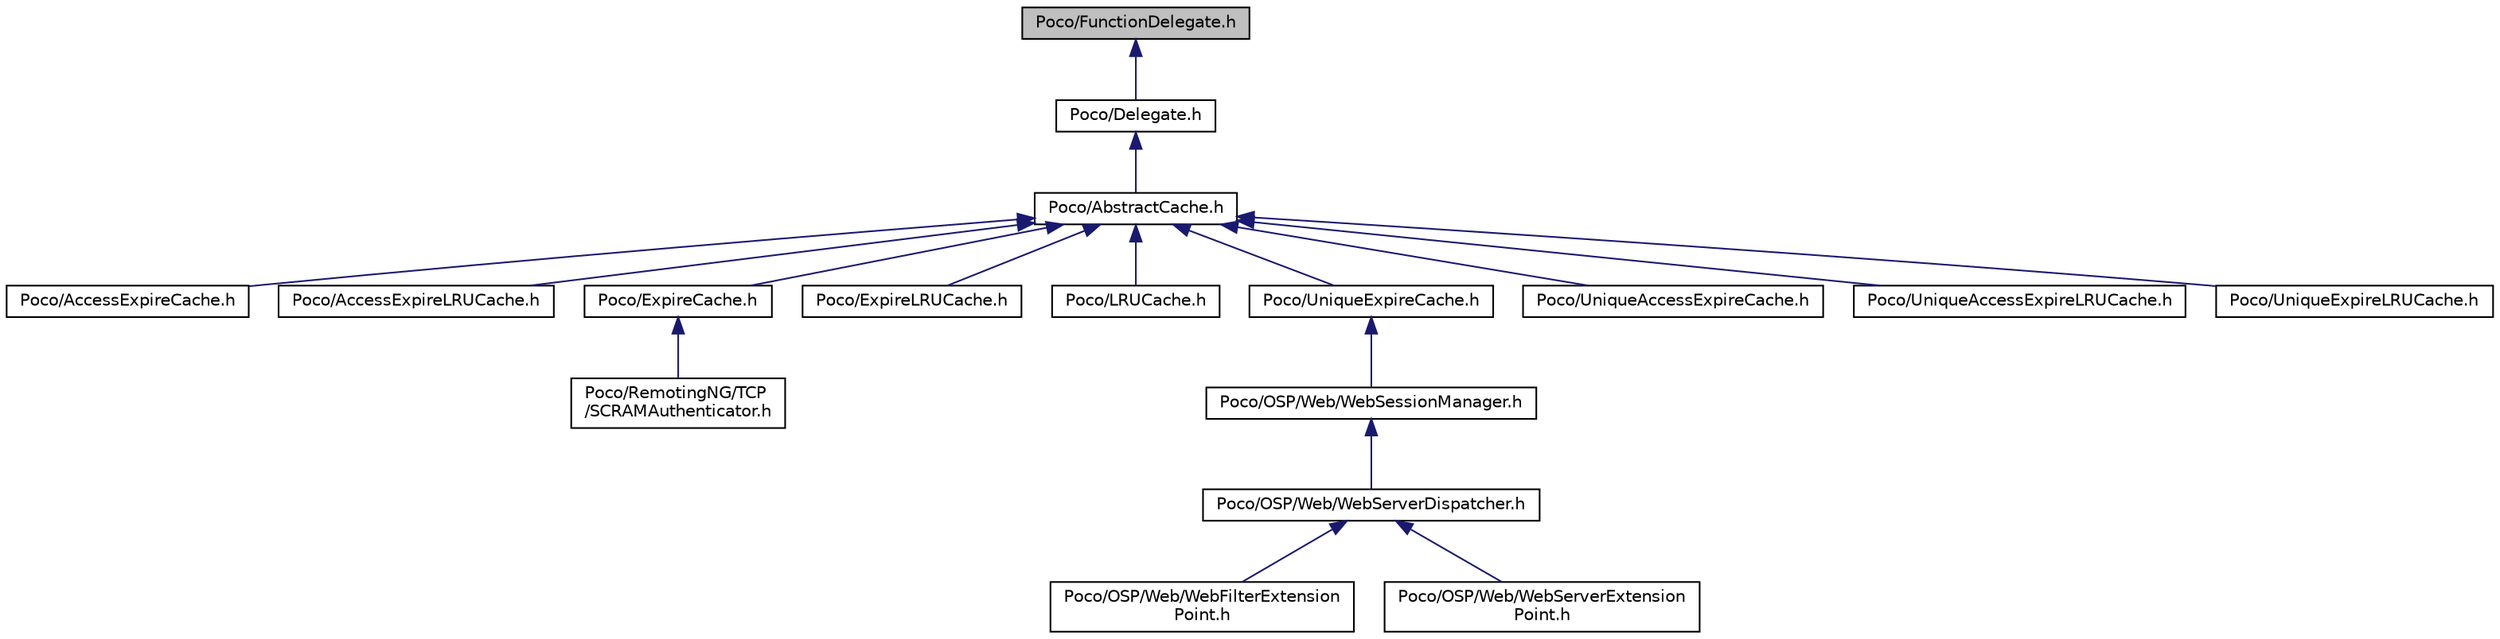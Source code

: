 digraph "Poco/FunctionDelegate.h"
{
 // LATEX_PDF_SIZE
  edge [fontname="Helvetica",fontsize="10",labelfontname="Helvetica",labelfontsize="10"];
  node [fontname="Helvetica",fontsize="10",shape=record];
  Node1 [label="Poco/FunctionDelegate.h",height=0.2,width=0.4,color="black", fillcolor="grey75", style="filled", fontcolor="black",tooltip=" "];
  Node1 -> Node2 [dir="back",color="midnightblue",fontsize="10",style="solid",fontname="Helvetica"];
  Node2 [label="Poco/Delegate.h",height=0.2,width=0.4,color="black", fillcolor="white", style="filled",URL="$Delegate_8h.html",tooltip=" "];
  Node2 -> Node3 [dir="back",color="midnightblue",fontsize="10",style="solid",fontname="Helvetica"];
  Node3 [label="Poco/AbstractCache.h",height=0.2,width=0.4,color="black", fillcolor="white", style="filled",URL="$AbstractCache_8h.html",tooltip=" "];
  Node3 -> Node4 [dir="back",color="midnightblue",fontsize="10",style="solid",fontname="Helvetica"];
  Node4 [label="Poco/AccessExpireCache.h",height=0.2,width=0.4,color="black", fillcolor="white", style="filled",URL="$AccessExpireCache_8h.html",tooltip=" "];
  Node3 -> Node5 [dir="back",color="midnightblue",fontsize="10",style="solid",fontname="Helvetica"];
  Node5 [label="Poco/AccessExpireLRUCache.h",height=0.2,width=0.4,color="black", fillcolor="white", style="filled",URL="$AccessExpireLRUCache_8h.html",tooltip=" "];
  Node3 -> Node6 [dir="back",color="midnightblue",fontsize="10",style="solid",fontname="Helvetica"];
  Node6 [label="Poco/ExpireCache.h",height=0.2,width=0.4,color="black", fillcolor="white", style="filled",URL="$ExpireCache_8h.html",tooltip=" "];
  Node6 -> Node7 [dir="back",color="midnightblue",fontsize="10",style="solid",fontname="Helvetica"];
  Node7 [label="Poco/RemotingNG/TCP\l/SCRAMAuthenticator.h",height=0.2,width=0.4,color="black", fillcolor="white", style="filled",URL="$SCRAMAuthenticator_8h.html",tooltip=" "];
  Node3 -> Node8 [dir="back",color="midnightblue",fontsize="10",style="solid",fontname="Helvetica"];
  Node8 [label="Poco/ExpireLRUCache.h",height=0.2,width=0.4,color="black", fillcolor="white", style="filled",URL="$ExpireLRUCache_8h.html",tooltip=" "];
  Node3 -> Node9 [dir="back",color="midnightblue",fontsize="10",style="solid",fontname="Helvetica"];
  Node9 [label="Poco/LRUCache.h",height=0.2,width=0.4,color="black", fillcolor="white", style="filled",URL="$LRUCache_8h.html",tooltip=" "];
  Node3 -> Node10 [dir="back",color="midnightblue",fontsize="10",style="solid",fontname="Helvetica"];
  Node10 [label="Poco/UniqueExpireCache.h",height=0.2,width=0.4,color="black", fillcolor="white", style="filled",URL="$UniqueExpireCache_8h.html",tooltip=" "];
  Node10 -> Node11 [dir="back",color="midnightblue",fontsize="10",style="solid",fontname="Helvetica"];
  Node11 [label="Poco/OSP/Web/WebSessionManager.h",height=0.2,width=0.4,color="black", fillcolor="white", style="filled",URL="$WebSessionManager_8h.html",tooltip=" "];
  Node11 -> Node12 [dir="back",color="midnightblue",fontsize="10",style="solid",fontname="Helvetica"];
  Node12 [label="Poco/OSP/Web/WebServerDispatcher.h",height=0.2,width=0.4,color="black", fillcolor="white", style="filled",URL="$WebServerDispatcher_8h.html",tooltip=" "];
  Node12 -> Node13 [dir="back",color="midnightblue",fontsize="10",style="solid",fontname="Helvetica"];
  Node13 [label="Poco/OSP/Web/WebFilterExtension\lPoint.h",height=0.2,width=0.4,color="black", fillcolor="white", style="filled",URL="$WebFilterExtensionPoint_8h.html",tooltip=" "];
  Node12 -> Node14 [dir="back",color="midnightblue",fontsize="10",style="solid",fontname="Helvetica"];
  Node14 [label="Poco/OSP/Web/WebServerExtension\lPoint.h",height=0.2,width=0.4,color="black", fillcolor="white", style="filled",URL="$WebServerExtensionPoint_8h.html",tooltip=" "];
  Node3 -> Node15 [dir="back",color="midnightblue",fontsize="10",style="solid",fontname="Helvetica"];
  Node15 [label="Poco/UniqueAccessExpireCache.h",height=0.2,width=0.4,color="black", fillcolor="white", style="filled",URL="$UniqueAccessExpireCache_8h.html",tooltip=" "];
  Node3 -> Node16 [dir="back",color="midnightblue",fontsize="10",style="solid",fontname="Helvetica"];
  Node16 [label="Poco/UniqueAccessExpireLRUCache.h",height=0.2,width=0.4,color="black", fillcolor="white", style="filled",URL="$UniqueAccessExpireLRUCache_8h.html",tooltip=" "];
  Node3 -> Node17 [dir="back",color="midnightblue",fontsize="10",style="solid",fontname="Helvetica"];
  Node17 [label="Poco/UniqueExpireLRUCache.h",height=0.2,width=0.4,color="black", fillcolor="white", style="filled",URL="$UniqueExpireLRUCache_8h.html",tooltip=" "];
}
